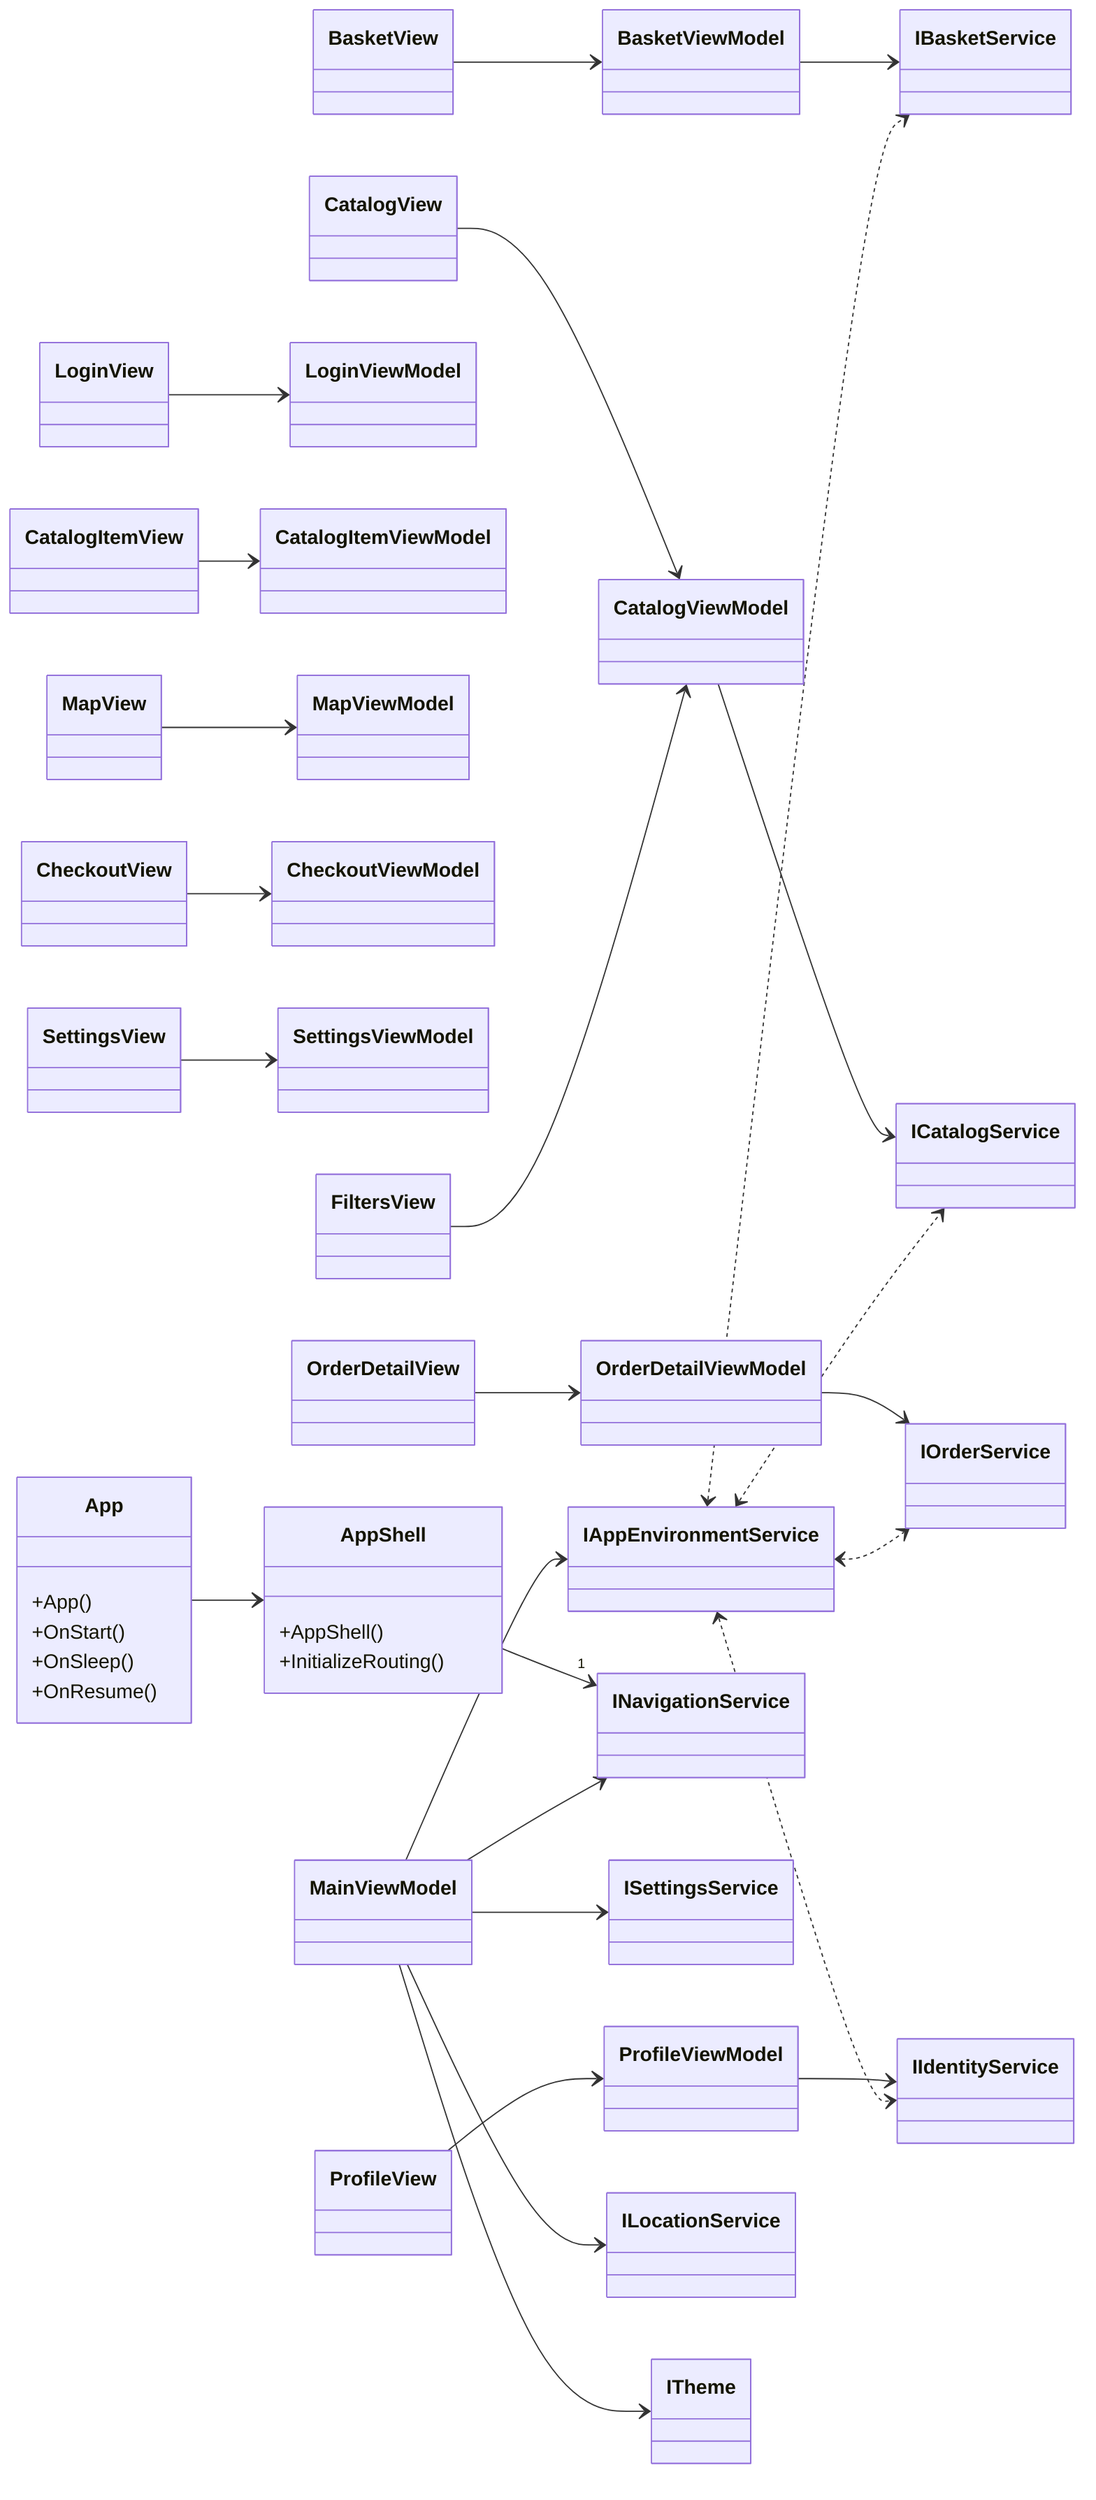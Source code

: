 %% filepath: /workspaces/eShopDemo/ClientAppStructure.mmd
classDiagram
    direction LR

    class App {
        +App()
        +OnStart()
        +OnSleep()
        +OnResume()
    }

    class AppShell {
        +AppShell()
        +InitializeRouting()
    }

    class MainViewModel
    class LoginViewModel
    class BasketViewModel
    class CatalogViewModel
    class CatalogItemViewModel
    class MapViewModel
    class ProfileViewModel
    class CheckoutViewModel
    class OrderDetailViewModel
    class SettingsViewModel

    class CatalogView
    class BasketView
    class CatalogItemView
    class MapView
    class ProfileView
    class CheckoutView
    class OrderDetailView
    class SettingsView
    class LoginView
    class FiltersView

    class INavigationService
    class ISettingsService
    class IAppEnvironmentService
    class ILocationService
    class ITheme
    class IBasketService
    class ICatalogService
    class IOrderService
    class IIdentityService

    App --> AppShell
    AppShell --> "1" INavigationService

    CatalogView --> CatalogViewModel
    BasketView --> BasketViewModel
    CatalogItemView --> CatalogItemViewModel
    MapView --> MapViewModel
    ProfileView --> ProfileViewModel
    CheckoutView --> CheckoutViewModel
    OrderDetailView --> OrderDetailViewModel
    SettingsView --> SettingsViewModel
    LoginView --> LoginViewModel
    FiltersView --> CatalogViewModel

    MainViewModel --> INavigationService
    MainViewModel --> ISettingsService
    MainViewModel --> IAppEnvironmentService
    MainViewModel --> ILocationService
    MainViewModel --> ITheme

    BasketViewModel --> IBasketService
    CatalogViewModel --> ICatalogService
    OrderDetailViewModel --> IOrderService
    ProfileViewModel --> IIdentityService

    IAppEnvironmentService <..> IBasketService
    IAppEnvironmentService <..> ICatalogService
    IAppEnvironmentService <..> IOrderService
    IAppEnvironmentService <..> IIdentityService

    %% Add more as needed for detail